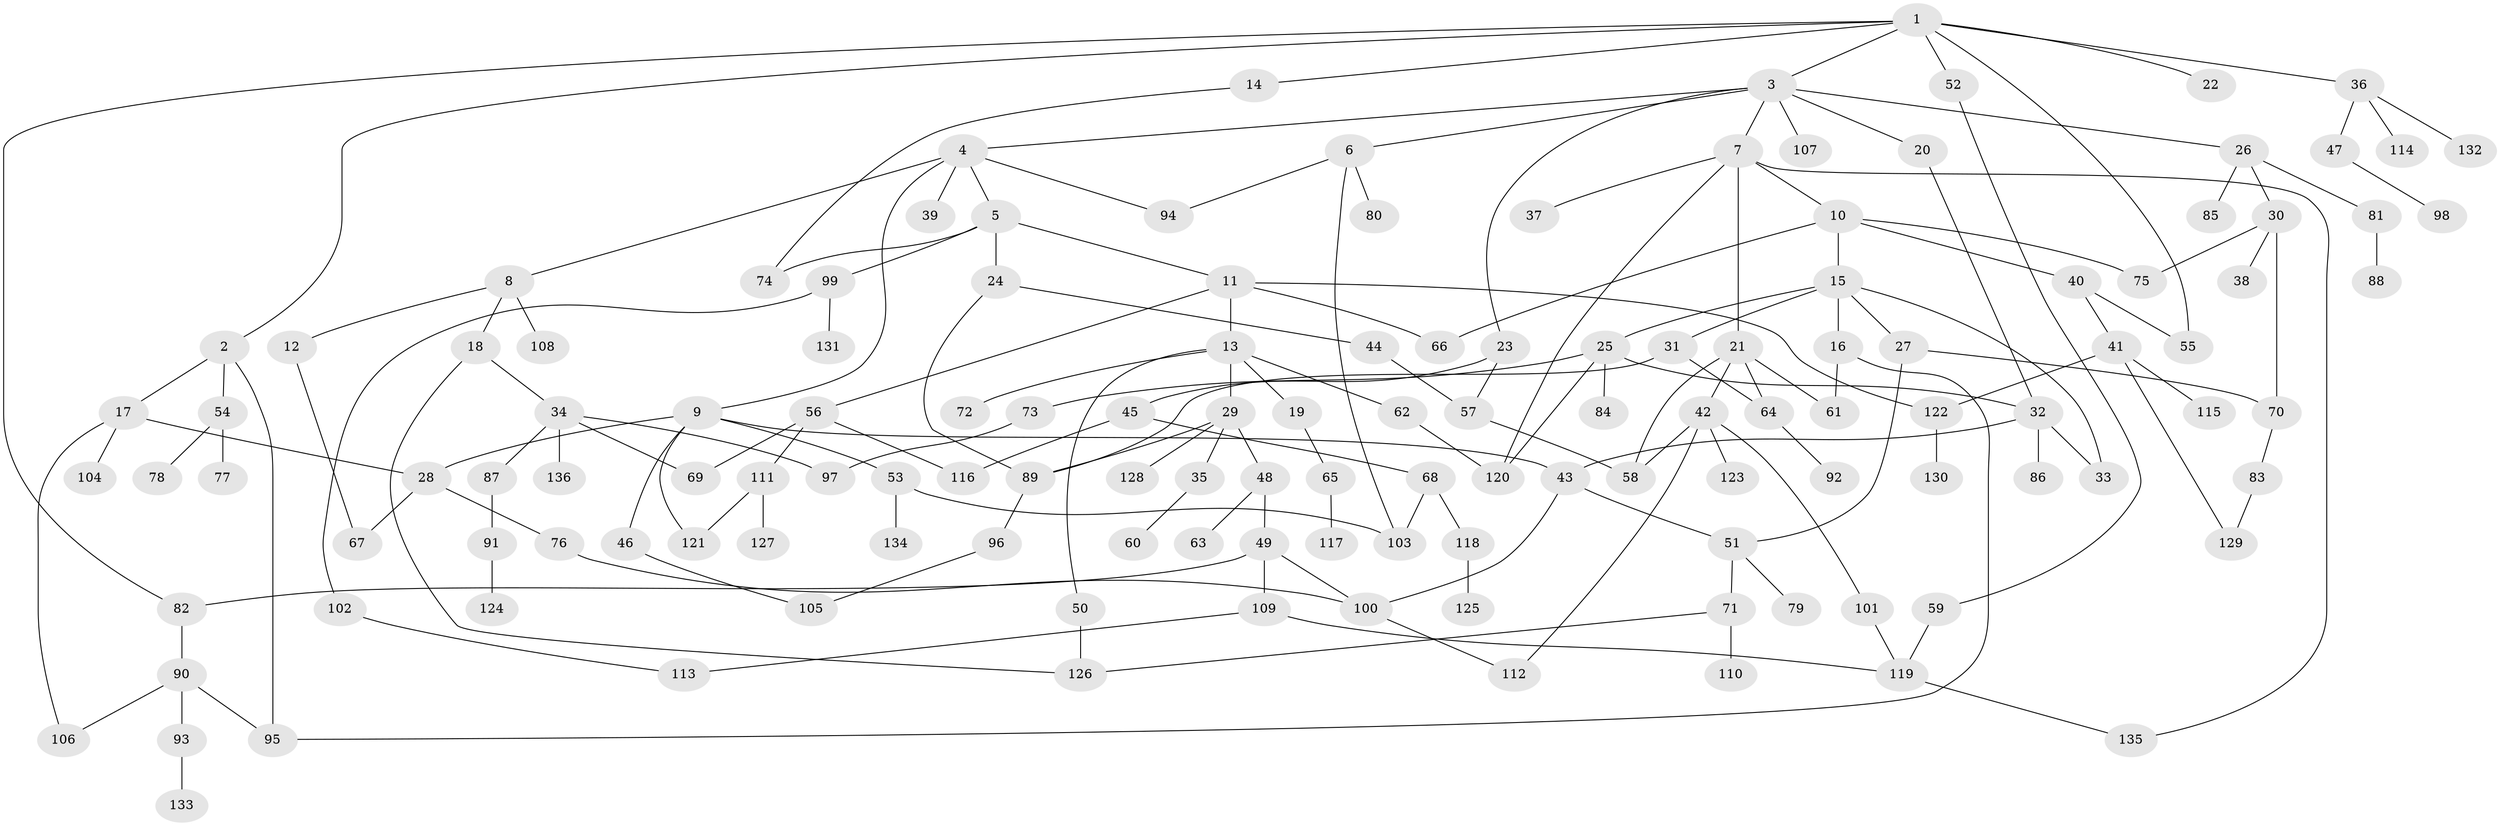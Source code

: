 // coarse degree distribution, {7: 0.020618556701030927, 4: 0.14432989690721648, 5: 0.07216494845360824, 3: 0.23711340206185566, 6: 0.030927835051546393, 2: 0.3711340206185567, 1: 0.12371134020618557}
// Generated by graph-tools (version 1.1) at 2025/48/03/04/25 22:48:51]
// undirected, 136 vertices, 178 edges
graph export_dot {
  node [color=gray90,style=filled];
  1;
  2;
  3;
  4;
  5;
  6;
  7;
  8;
  9;
  10;
  11;
  12;
  13;
  14;
  15;
  16;
  17;
  18;
  19;
  20;
  21;
  22;
  23;
  24;
  25;
  26;
  27;
  28;
  29;
  30;
  31;
  32;
  33;
  34;
  35;
  36;
  37;
  38;
  39;
  40;
  41;
  42;
  43;
  44;
  45;
  46;
  47;
  48;
  49;
  50;
  51;
  52;
  53;
  54;
  55;
  56;
  57;
  58;
  59;
  60;
  61;
  62;
  63;
  64;
  65;
  66;
  67;
  68;
  69;
  70;
  71;
  72;
  73;
  74;
  75;
  76;
  77;
  78;
  79;
  80;
  81;
  82;
  83;
  84;
  85;
  86;
  87;
  88;
  89;
  90;
  91;
  92;
  93;
  94;
  95;
  96;
  97;
  98;
  99;
  100;
  101;
  102;
  103;
  104;
  105;
  106;
  107;
  108;
  109;
  110;
  111;
  112;
  113;
  114;
  115;
  116;
  117;
  118;
  119;
  120;
  121;
  122;
  123;
  124;
  125;
  126;
  127;
  128;
  129;
  130;
  131;
  132;
  133;
  134;
  135;
  136;
  1 -- 2;
  1 -- 3;
  1 -- 14;
  1 -- 22;
  1 -- 36;
  1 -- 52;
  1 -- 55;
  1 -- 82;
  2 -- 17;
  2 -- 54;
  2 -- 95;
  3 -- 4;
  3 -- 6;
  3 -- 7;
  3 -- 20;
  3 -- 23;
  3 -- 26;
  3 -- 107;
  4 -- 5;
  4 -- 8;
  4 -- 9;
  4 -- 39;
  4 -- 94;
  5 -- 11;
  5 -- 24;
  5 -- 74;
  5 -- 99;
  6 -- 80;
  6 -- 94;
  6 -- 103;
  7 -- 10;
  7 -- 21;
  7 -- 37;
  7 -- 120;
  7 -- 135;
  8 -- 12;
  8 -- 18;
  8 -- 108;
  9 -- 28;
  9 -- 43;
  9 -- 46;
  9 -- 53;
  9 -- 121;
  10 -- 15;
  10 -- 40;
  10 -- 75;
  10 -- 66;
  11 -- 13;
  11 -- 56;
  11 -- 66;
  11 -- 122;
  12 -- 67;
  13 -- 19;
  13 -- 29;
  13 -- 50;
  13 -- 62;
  13 -- 72;
  14 -- 74;
  15 -- 16;
  15 -- 25;
  15 -- 27;
  15 -- 31;
  15 -- 33;
  16 -- 95;
  16 -- 61;
  17 -- 104;
  17 -- 106;
  17 -- 28;
  18 -- 34;
  18 -- 126;
  19 -- 65;
  20 -- 32;
  21 -- 42;
  21 -- 61;
  21 -- 64;
  21 -- 58;
  23 -- 45;
  23 -- 57;
  24 -- 44;
  24 -- 89;
  25 -- 32;
  25 -- 73;
  25 -- 84;
  25 -- 120;
  26 -- 30;
  26 -- 81;
  26 -- 85;
  27 -- 70;
  27 -- 51;
  28 -- 67;
  28 -- 76;
  29 -- 35;
  29 -- 48;
  29 -- 128;
  29 -- 89;
  30 -- 38;
  30 -- 75;
  30 -- 70;
  31 -- 64;
  31 -- 89;
  32 -- 33;
  32 -- 86;
  32 -- 43;
  34 -- 69;
  34 -- 87;
  34 -- 97;
  34 -- 136;
  35 -- 60;
  36 -- 47;
  36 -- 114;
  36 -- 132;
  40 -- 41;
  40 -- 55;
  41 -- 115;
  41 -- 122;
  41 -- 129;
  42 -- 58;
  42 -- 101;
  42 -- 123;
  42 -- 112;
  43 -- 51;
  43 -- 100;
  44 -- 57;
  45 -- 68;
  45 -- 116;
  46 -- 105;
  47 -- 98;
  48 -- 49;
  48 -- 63;
  49 -- 109;
  49 -- 82;
  49 -- 100;
  50 -- 126;
  51 -- 71;
  51 -- 79;
  52 -- 59;
  53 -- 134;
  53 -- 103;
  54 -- 77;
  54 -- 78;
  56 -- 111;
  56 -- 116;
  56 -- 69;
  57 -- 58;
  59 -- 119;
  62 -- 120;
  64 -- 92;
  65 -- 117;
  68 -- 103;
  68 -- 118;
  70 -- 83;
  71 -- 110;
  71 -- 126;
  73 -- 97;
  76 -- 100;
  81 -- 88;
  82 -- 90;
  83 -- 129;
  87 -- 91;
  89 -- 96;
  90 -- 93;
  90 -- 106;
  90 -- 95;
  91 -- 124;
  93 -- 133;
  96 -- 105;
  99 -- 102;
  99 -- 131;
  100 -- 112;
  101 -- 119;
  102 -- 113;
  109 -- 113;
  109 -- 119;
  111 -- 127;
  111 -- 121;
  118 -- 125;
  119 -- 135;
  122 -- 130;
}
